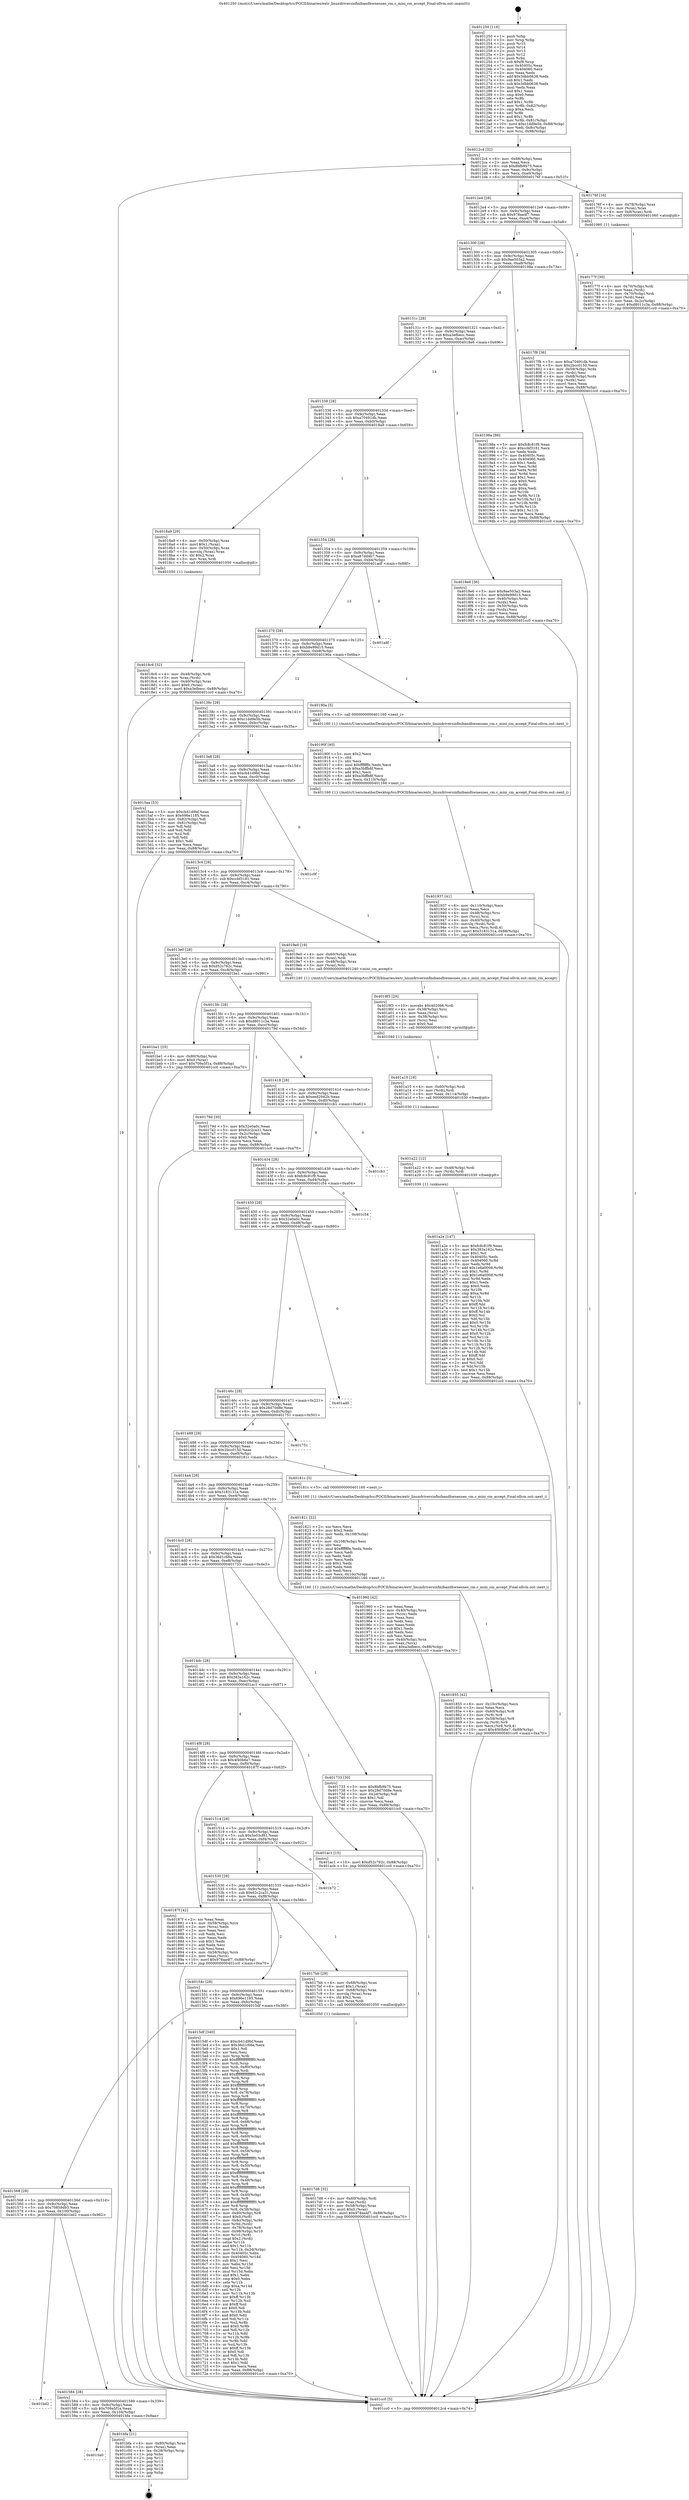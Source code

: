 digraph "0x401250" {
  label = "0x401250 (/mnt/c/Users/mathe/Desktop/tcc/POCII/binaries/extr_linuxdriversinfinibandhwnesnes_cm.c_mini_cm_accept_Final-ollvm.out::main(0))"
  labelloc = "t"
  node[shape=record]

  Entry [label="",width=0.3,height=0.3,shape=circle,fillcolor=black,style=filled]
  "0x4012c4" [label="{
     0x4012c4 [32]\l
     | [instrs]\l
     &nbsp;&nbsp;0x4012c4 \<+6\>: mov -0x88(%rbp),%eax\l
     &nbsp;&nbsp;0x4012ca \<+2\>: mov %eax,%ecx\l
     &nbsp;&nbsp;0x4012cc \<+6\>: sub $0x8bfb9b75,%ecx\l
     &nbsp;&nbsp;0x4012d2 \<+6\>: mov %eax,-0x9c(%rbp)\l
     &nbsp;&nbsp;0x4012d8 \<+6\>: mov %ecx,-0xa0(%rbp)\l
     &nbsp;&nbsp;0x4012de \<+6\>: je 000000000040176f \<main+0x51f\>\l
  }"]
  "0x40176f" [label="{
     0x40176f [16]\l
     | [instrs]\l
     &nbsp;&nbsp;0x40176f \<+4\>: mov -0x78(%rbp),%rax\l
     &nbsp;&nbsp;0x401773 \<+3\>: mov (%rax),%rax\l
     &nbsp;&nbsp;0x401776 \<+4\>: mov 0x8(%rax),%rdi\l
     &nbsp;&nbsp;0x40177a \<+5\>: call 0000000000401060 \<atoi@plt\>\l
     | [calls]\l
     &nbsp;&nbsp;0x401060 \{1\} (unknown)\l
  }"]
  "0x4012e4" [label="{
     0x4012e4 [28]\l
     | [instrs]\l
     &nbsp;&nbsp;0x4012e4 \<+5\>: jmp 00000000004012e9 \<main+0x99\>\l
     &nbsp;&nbsp;0x4012e9 \<+6\>: mov -0x9c(%rbp),%eax\l
     &nbsp;&nbsp;0x4012ef \<+5\>: sub $0x978aa4f7,%eax\l
     &nbsp;&nbsp;0x4012f4 \<+6\>: mov %eax,-0xa4(%rbp)\l
     &nbsp;&nbsp;0x4012fa \<+6\>: je 00000000004017f8 \<main+0x5a8\>\l
  }"]
  Exit [label="",width=0.3,height=0.3,shape=circle,fillcolor=black,style=filled,peripheries=2]
  "0x4017f8" [label="{
     0x4017f8 [36]\l
     | [instrs]\l
     &nbsp;&nbsp;0x4017f8 \<+5\>: mov $0xa70491db,%eax\l
     &nbsp;&nbsp;0x4017fd \<+5\>: mov $0x2bcc0150,%ecx\l
     &nbsp;&nbsp;0x401802 \<+4\>: mov -0x58(%rbp),%rdx\l
     &nbsp;&nbsp;0x401806 \<+2\>: mov (%rdx),%esi\l
     &nbsp;&nbsp;0x401808 \<+4\>: mov -0x68(%rbp),%rdx\l
     &nbsp;&nbsp;0x40180c \<+2\>: cmp (%rdx),%esi\l
     &nbsp;&nbsp;0x40180e \<+3\>: cmovl %ecx,%eax\l
     &nbsp;&nbsp;0x401811 \<+6\>: mov %eax,-0x88(%rbp)\l
     &nbsp;&nbsp;0x401817 \<+5\>: jmp 0000000000401cc0 \<main+0xa70\>\l
  }"]
  "0x401300" [label="{
     0x401300 [28]\l
     | [instrs]\l
     &nbsp;&nbsp;0x401300 \<+5\>: jmp 0000000000401305 \<main+0xb5\>\l
     &nbsp;&nbsp;0x401305 \<+6\>: mov -0x9c(%rbp),%eax\l
     &nbsp;&nbsp;0x40130b \<+5\>: sub $0x9ae503a2,%eax\l
     &nbsp;&nbsp;0x401310 \<+6\>: mov %eax,-0xa8(%rbp)\l
     &nbsp;&nbsp;0x401316 \<+6\>: je 000000000040198a \<main+0x73a\>\l
  }"]
  "0x4015a0" [label="{
     0x4015a0\l
  }", style=dashed]
  "0x40198a" [label="{
     0x40198a [86]\l
     | [instrs]\l
     &nbsp;&nbsp;0x40198a \<+5\>: mov $0xfc8c81f9,%eax\l
     &nbsp;&nbsp;0x40198f \<+5\>: mov $0xccbf3181,%ecx\l
     &nbsp;&nbsp;0x401994 \<+2\>: xor %edx,%edx\l
     &nbsp;&nbsp;0x401996 \<+7\>: mov 0x40405c,%esi\l
     &nbsp;&nbsp;0x40199d \<+7\>: mov 0x404060,%edi\l
     &nbsp;&nbsp;0x4019a4 \<+3\>: sub $0x1,%edx\l
     &nbsp;&nbsp;0x4019a7 \<+3\>: mov %esi,%r8d\l
     &nbsp;&nbsp;0x4019aa \<+3\>: add %edx,%r8d\l
     &nbsp;&nbsp;0x4019ad \<+4\>: imul %r8d,%esi\l
     &nbsp;&nbsp;0x4019b1 \<+3\>: and $0x1,%esi\l
     &nbsp;&nbsp;0x4019b4 \<+3\>: cmp $0x0,%esi\l
     &nbsp;&nbsp;0x4019b7 \<+4\>: sete %r9b\l
     &nbsp;&nbsp;0x4019bb \<+3\>: cmp $0xa,%edi\l
     &nbsp;&nbsp;0x4019be \<+4\>: setl %r10b\l
     &nbsp;&nbsp;0x4019c2 \<+3\>: mov %r9b,%r11b\l
     &nbsp;&nbsp;0x4019c5 \<+3\>: and %r10b,%r11b\l
     &nbsp;&nbsp;0x4019c8 \<+3\>: xor %r10b,%r9b\l
     &nbsp;&nbsp;0x4019cb \<+3\>: or %r9b,%r11b\l
     &nbsp;&nbsp;0x4019ce \<+4\>: test $0x1,%r11b\l
     &nbsp;&nbsp;0x4019d2 \<+3\>: cmovne %ecx,%eax\l
     &nbsp;&nbsp;0x4019d5 \<+6\>: mov %eax,-0x88(%rbp)\l
     &nbsp;&nbsp;0x4019db \<+5\>: jmp 0000000000401cc0 \<main+0xa70\>\l
  }"]
  "0x40131c" [label="{
     0x40131c [28]\l
     | [instrs]\l
     &nbsp;&nbsp;0x40131c \<+5\>: jmp 0000000000401321 \<main+0xd1\>\l
     &nbsp;&nbsp;0x401321 \<+6\>: mov -0x9c(%rbp),%eax\l
     &nbsp;&nbsp;0x401327 \<+5\>: sub $0xa3efbecc,%eax\l
     &nbsp;&nbsp;0x40132c \<+6\>: mov %eax,-0xac(%rbp)\l
     &nbsp;&nbsp;0x401332 \<+6\>: je 00000000004018e6 \<main+0x696\>\l
  }"]
  "0x401bfa" [label="{
     0x401bfa [21]\l
     | [instrs]\l
     &nbsp;&nbsp;0x401bfa \<+4\>: mov -0x80(%rbp),%rax\l
     &nbsp;&nbsp;0x401bfe \<+2\>: mov (%rax),%eax\l
     &nbsp;&nbsp;0x401c00 \<+4\>: lea -0x28(%rbp),%rsp\l
     &nbsp;&nbsp;0x401c04 \<+1\>: pop %rbx\l
     &nbsp;&nbsp;0x401c05 \<+2\>: pop %r12\l
     &nbsp;&nbsp;0x401c07 \<+2\>: pop %r13\l
     &nbsp;&nbsp;0x401c09 \<+2\>: pop %r14\l
     &nbsp;&nbsp;0x401c0b \<+2\>: pop %r15\l
     &nbsp;&nbsp;0x401c0d \<+1\>: pop %rbp\l
     &nbsp;&nbsp;0x401c0e \<+1\>: ret\l
  }"]
  "0x4018e6" [label="{
     0x4018e6 [36]\l
     | [instrs]\l
     &nbsp;&nbsp;0x4018e6 \<+5\>: mov $0x9ae503a2,%eax\l
     &nbsp;&nbsp;0x4018eb \<+5\>: mov $0xb9e99d15,%ecx\l
     &nbsp;&nbsp;0x4018f0 \<+4\>: mov -0x40(%rbp),%rdx\l
     &nbsp;&nbsp;0x4018f4 \<+2\>: mov (%rdx),%esi\l
     &nbsp;&nbsp;0x4018f6 \<+4\>: mov -0x50(%rbp),%rdx\l
     &nbsp;&nbsp;0x4018fa \<+2\>: cmp (%rdx),%esi\l
     &nbsp;&nbsp;0x4018fc \<+3\>: cmovl %ecx,%eax\l
     &nbsp;&nbsp;0x4018ff \<+6\>: mov %eax,-0x88(%rbp)\l
     &nbsp;&nbsp;0x401905 \<+5\>: jmp 0000000000401cc0 \<main+0xa70\>\l
  }"]
  "0x401338" [label="{
     0x401338 [28]\l
     | [instrs]\l
     &nbsp;&nbsp;0x401338 \<+5\>: jmp 000000000040133d \<main+0xed\>\l
     &nbsp;&nbsp;0x40133d \<+6\>: mov -0x9c(%rbp),%eax\l
     &nbsp;&nbsp;0x401343 \<+5\>: sub $0xa70491db,%eax\l
     &nbsp;&nbsp;0x401348 \<+6\>: mov %eax,-0xb0(%rbp)\l
     &nbsp;&nbsp;0x40134e \<+6\>: je 00000000004018a9 \<main+0x659\>\l
  }"]
  "0x401584" [label="{
     0x401584 [28]\l
     | [instrs]\l
     &nbsp;&nbsp;0x401584 \<+5\>: jmp 0000000000401589 \<main+0x339\>\l
     &nbsp;&nbsp;0x401589 \<+6\>: mov -0x9c(%rbp),%eax\l
     &nbsp;&nbsp;0x40158f \<+5\>: sub $0x709a5f1a,%eax\l
     &nbsp;&nbsp;0x401594 \<+6\>: mov %eax,-0x104(%rbp)\l
     &nbsp;&nbsp;0x40159a \<+6\>: je 0000000000401bfa \<main+0x9aa\>\l
  }"]
  "0x4018a9" [label="{
     0x4018a9 [29]\l
     | [instrs]\l
     &nbsp;&nbsp;0x4018a9 \<+4\>: mov -0x50(%rbp),%rax\l
     &nbsp;&nbsp;0x4018ad \<+6\>: movl $0x1,(%rax)\l
     &nbsp;&nbsp;0x4018b3 \<+4\>: mov -0x50(%rbp),%rax\l
     &nbsp;&nbsp;0x4018b7 \<+3\>: movslq (%rax),%rax\l
     &nbsp;&nbsp;0x4018ba \<+4\>: shl $0x2,%rax\l
     &nbsp;&nbsp;0x4018be \<+3\>: mov %rax,%rdi\l
     &nbsp;&nbsp;0x4018c1 \<+5\>: call 0000000000401050 \<malloc@plt\>\l
     | [calls]\l
     &nbsp;&nbsp;0x401050 \{1\} (unknown)\l
  }"]
  "0x401354" [label="{
     0x401354 [28]\l
     | [instrs]\l
     &nbsp;&nbsp;0x401354 \<+5\>: jmp 0000000000401359 \<main+0x109\>\l
     &nbsp;&nbsp;0x401359 \<+6\>: mov -0x9c(%rbp),%eax\l
     &nbsp;&nbsp;0x40135f \<+5\>: sub $0xa87dd4b7,%eax\l
     &nbsp;&nbsp;0x401364 \<+6\>: mov %eax,-0xb4(%rbp)\l
     &nbsp;&nbsp;0x40136a \<+6\>: je 0000000000401adf \<main+0x88f\>\l
  }"]
  "0x401bd2" [label="{
     0x401bd2\l
  }", style=dashed]
  "0x401adf" [label="{
     0x401adf\l
  }", style=dashed]
  "0x401370" [label="{
     0x401370 [28]\l
     | [instrs]\l
     &nbsp;&nbsp;0x401370 \<+5\>: jmp 0000000000401375 \<main+0x125\>\l
     &nbsp;&nbsp;0x401375 \<+6\>: mov -0x9c(%rbp),%eax\l
     &nbsp;&nbsp;0x40137b \<+5\>: sub $0xb9e99d15,%eax\l
     &nbsp;&nbsp;0x401380 \<+6\>: mov %eax,-0xb8(%rbp)\l
     &nbsp;&nbsp;0x401386 \<+6\>: je 000000000040190a \<main+0x6ba\>\l
  }"]
  "0x401a2e" [label="{
     0x401a2e [147]\l
     | [instrs]\l
     &nbsp;&nbsp;0x401a2e \<+5\>: mov $0xfc8c81f9,%eax\l
     &nbsp;&nbsp;0x401a33 \<+5\>: mov $0x383a162c,%esi\l
     &nbsp;&nbsp;0x401a38 \<+2\>: mov $0x1,%cl\l
     &nbsp;&nbsp;0x401a3a \<+7\>: mov 0x40405c,%edx\l
     &nbsp;&nbsp;0x401a41 \<+8\>: mov 0x404060,%r8d\l
     &nbsp;&nbsp;0x401a49 \<+3\>: mov %edx,%r9d\l
     &nbsp;&nbsp;0x401a4c \<+7\>: add $0x1e6a0008,%r9d\l
     &nbsp;&nbsp;0x401a53 \<+4\>: sub $0x1,%r9d\l
     &nbsp;&nbsp;0x401a57 \<+7\>: sub $0x1e6a0008,%r9d\l
     &nbsp;&nbsp;0x401a5e \<+4\>: imul %r9d,%edx\l
     &nbsp;&nbsp;0x401a62 \<+3\>: and $0x1,%edx\l
     &nbsp;&nbsp;0x401a65 \<+3\>: cmp $0x0,%edx\l
     &nbsp;&nbsp;0x401a68 \<+4\>: sete %r10b\l
     &nbsp;&nbsp;0x401a6c \<+4\>: cmp $0xa,%r8d\l
     &nbsp;&nbsp;0x401a70 \<+4\>: setl %r11b\l
     &nbsp;&nbsp;0x401a74 \<+3\>: mov %r10b,%bl\l
     &nbsp;&nbsp;0x401a77 \<+3\>: xor $0xff,%bl\l
     &nbsp;&nbsp;0x401a7a \<+3\>: mov %r11b,%r14b\l
     &nbsp;&nbsp;0x401a7d \<+4\>: xor $0xff,%r14b\l
     &nbsp;&nbsp;0x401a81 \<+3\>: xor $0x0,%cl\l
     &nbsp;&nbsp;0x401a84 \<+3\>: mov %bl,%r15b\l
     &nbsp;&nbsp;0x401a87 \<+4\>: and $0x0,%r15b\l
     &nbsp;&nbsp;0x401a8b \<+3\>: and %cl,%r10b\l
     &nbsp;&nbsp;0x401a8e \<+3\>: mov %r14b,%r12b\l
     &nbsp;&nbsp;0x401a91 \<+4\>: and $0x0,%r12b\l
     &nbsp;&nbsp;0x401a95 \<+3\>: and %cl,%r11b\l
     &nbsp;&nbsp;0x401a98 \<+3\>: or %r10b,%r15b\l
     &nbsp;&nbsp;0x401a9b \<+3\>: or %r11b,%r12b\l
     &nbsp;&nbsp;0x401a9e \<+3\>: xor %r12b,%r15b\l
     &nbsp;&nbsp;0x401aa1 \<+3\>: or %r14b,%bl\l
     &nbsp;&nbsp;0x401aa4 \<+3\>: xor $0xff,%bl\l
     &nbsp;&nbsp;0x401aa7 \<+3\>: or $0x0,%cl\l
     &nbsp;&nbsp;0x401aaa \<+2\>: and %cl,%bl\l
     &nbsp;&nbsp;0x401aac \<+3\>: or %bl,%r15b\l
     &nbsp;&nbsp;0x401aaf \<+4\>: test $0x1,%r15b\l
     &nbsp;&nbsp;0x401ab3 \<+3\>: cmovne %esi,%eax\l
     &nbsp;&nbsp;0x401ab6 \<+6\>: mov %eax,-0x88(%rbp)\l
     &nbsp;&nbsp;0x401abc \<+5\>: jmp 0000000000401cc0 \<main+0xa70\>\l
  }"]
  "0x40190a" [label="{
     0x40190a [5]\l
     | [instrs]\l
     &nbsp;&nbsp;0x40190a \<+5\>: call 0000000000401160 \<next_i\>\l
     | [calls]\l
     &nbsp;&nbsp;0x401160 \{1\} (/mnt/c/Users/mathe/Desktop/tcc/POCII/binaries/extr_linuxdriversinfinibandhwnesnes_cm.c_mini_cm_accept_Final-ollvm.out::next_i)\l
  }"]
  "0x40138c" [label="{
     0x40138c [28]\l
     | [instrs]\l
     &nbsp;&nbsp;0x40138c \<+5\>: jmp 0000000000401391 \<main+0x141\>\l
     &nbsp;&nbsp;0x401391 \<+6\>: mov -0x9c(%rbp),%eax\l
     &nbsp;&nbsp;0x401397 \<+5\>: sub $0xc1dd9e5b,%eax\l
     &nbsp;&nbsp;0x40139c \<+6\>: mov %eax,-0xbc(%rbp)\l
     &nbsp;&nbsp;0x4013a2 \<+6\>: je 00000000004015aa \<main+0x35a\>\l
  }"]
  "0x401a22" [label="{
     0x401a22 [12]\l
     | [instrs]\l
     &nbsp;&nbsp;0x401a22 \<+4\>: mov -0x48(%rbp),%rdi\l
     &nbsp;&nbsp;0x401a26 \<+3\>: mov (%rdi),%rdi\l
     &nbsp;&nbsp;0x401a29 \<+5\>: call 0000000000401030 \<free@plt\>\l
     | [calls]\l
     &nbsp;&nbsp;0x401030 \{1\} (unknown)\l
  }"]
  "0x4015aa" [label="{
     0x4015aa [53]\l
     | [instrs]\l
     &nbsp;&nbsp;0x4015aa \<+5\>: mov $0xcb41d9bf,%eax\l
     &nbsp;&nbsp;0x4015af \<+5\>: mov $0x696e1185,%ecx\l
     &nbsp;&nbsp;0x4015b4 \<+6\>: mov -0x82(%rbp),%dl\l
     &nbsp;&nbsp;0x4015ba \<+7\>: mov -0x81(%rbp),%sil\l
     &nbsp;&nbsp;0x4015c1 \<+3\>: mov %dl,%dil\l
     &nbsp;&nbsp;0x4015c4 \<+3\>: and %sil,%dil\l
     &nbsp;&nbsp;0x4015c7 \<+3\>: xor %sil,%dl\l
     &nbsp;&nbsp;0x4015ca \<+3\>: or %dl,%dil\l
     &nbsp;&nbsp;0x4015cd \<+4\>: test $0x1,%dil\l
     &nbsp;&nbsp;0x4015d1 \<+3\>: cmovne %ecx,%eax\l
     &nbsp;&nbsp;0x4015d4 \<+6\>: mov %eax,-0x88(%rbp)\l
     &nbsp;&nbsp;0x4015da \<+5\>: jmp 0000000000401cc0 \<main+0xa70\>\l
  }"]
  "0x4013a8" [label="{
     0x4013a8 [28]\l
     | [instrs]\l
     &nbsp;&nbsp;0x4013a8 \<+5\>: jmp 00000000004013ad \<main+0x15d\>\l
     &nbsp;&nbsp;0x4013ad \<+6\>: mov -0x9c(%rbp),%eax\l
     &nbsp;&nbsp;0x4013b3 \<+5\>: sub $0xcb41d9bf,%eax\l
     &nbsp;&nbsp;0x4013b8 \<+6\>: mov %eax,-0xc0(%rbp)\l
     &nbsp;&nbsp;0x4013be \<+6\>: je 0000000000401c0f \<main+0x9bf\>\l
  }"]
  "0x401cc0" [label="{
     0x401cc0 [5]\l
     | [instrs]\l
     &nbsp;&nbsp;0x401cc0 \<+5\>: jmp 00000000004012c4 \<main+0x74\>\l
  }"]
  "0x401250" [label="{
     0x401250 [116]\l
     | [instrs]\l
     &nbsp;&nbsp;0x401250 \<+1\>: push %rbp\l
     &nbsp;&nbsp;0x401251 \<+3\>: mov %rsp,%rbp\l
     &nbsp;&nbsp;0x401254 \<+2\>: push %r15\l
     &nbsp;&nbsp;0x401256 \<+2\>: push %r14\l
     &nbsp;&nbsp;0x401258 \<+2\>: push %r13\l
     &nbsp;&nbsp;0x40125a \<+2\>: push %r12\l
     &nbsp;&nbsp;0x40125c \<+1\>: push %rbx\l
     &nbsp;&nbsp;0x40125d \<+7\>: sub $0xf8,%rsp\l
     &nbsp;&nbsp;0x401264 \<+7\>: mov 0x40405c,%eax\l
     &nbsp;&nbsp;0x40126b \<+7\>: mov 0x404060,%ecx\l
     &nbsp;&nbsp;0x401272 \<+2\>: mov %eax,%edx\l
     &nbsp;&nbsp;0x401274 \<+6\>: add $0x3dbb0638,%edx\l
     &nbsp;&nbsp;0x40127a \<+3\>: sub $0x1,%edx\l
     &nbsp;&nbsp;0x40127d \<+6\>: sub $0x3dbb0638,%edx\l
     &nbsp;&nbsp;0x401283 \<+3\>: imul %edx,%eax\l
     &nbsp;&nbsp;0x401286 \<+3\>: and $0x1,%eax\l
     &nbsp;&nbsp;0x401289 \<+3\>: cmp $0x0,%eax\l
     &nbsp;&nbsp;0x40128c \<+4\>: sete %r8b\l
     &nbsp;&nbsp;0x401290 \<+4\>: and $0x1,%r8b\l
     &nbsp;&nbsp;0x401294 \<+7\>: mov %r8b,-0x82(%rbp)\l
     &nbsp;&nbsp;0x40129b \<+3\>: cmp $0xa,%ecx\l
     &nbsp;&nbsp;0x40129e \<+4\>: setl %r8b\l
     &nbsp;&nbsp;0x4012a2 \<+4\>: and $0x1,%r8b\l
     &nbsp;&nbsp;0x4012a6 \<+7\>: mov %r8b,-0x81(%rbp)\l
     &nbsp;&nbsp;0x4012ad \<+10\>: movl $0xc1dd9e5b,-0x88(%rbp)\l
     &nbsp;&nbsp;0x4012b7 \<+6\>: mov %edi,-0x8c(%rbp)\l
     &nbsp;&nbsp;0x4012bd \<+7\>: mov %rsi,-0x98(%rbp)\l
  }"]
  "0x401a10" [label="{
     0x401a10 [18]\l
     | [instrs]\l
     &nbsp;&nbsp;0x401a10 \<+4\>: mov -0x60(%rbp),%rdi\l
     &nbsp;&nbsp;0x401a14 \<+3\>: mov (%rdi),%rdi\l
     &nbsp;&nbsp;0x401a17 \<+6\>: mov %eax,-0x114(%rbp)\l
     &nbsp;&nbsp;0x401a1d \<+5\>: call 0000000000401030 \<free@plt\>\l
     | [calls]\l
     &nbsp;&nbsp;0x401030 \{1\} (unknown)\l
  }"]
  "0x401c0f" [label="{
     0x401c0f\l
  }", style=dashed]
  "0x4013c4" [label="{
     0x4013c4 [28]\l
     | [instrs]\l
     &nbsp;&nbsp;0x4013c4 \<+5\>: jmp 00000000004013c9 \<main+0x179\>\l
     &nbsp;&nbsp;0x4013c9 \<+6\>: mov -0x9c(%rbp),%eax\l
     &nbsp;&nbsp;0x4013cf \<+5\>: sub $0xccbf3181,%eax\l
     &nbsp;&nbsp;0x4013d4 \<+6\>: mov %eax,-0xc4(%rbp)\l
     &nbsp;&nbsp;0x4013da \<+6\>: je 00000000004019e0 \<main+0x790\>\l
  }"]
  "0x4019f3" [label="{
     0x4019f3 [29]\l
     | [instrs]\l
     &nbsp;&nbsp;0x4019f3 \<+10\>: movabs $0x4020b6,%rdi\l
     &nbsp;&nbsp;0x4019fd \<+4\>: mov -0x38(%rbp),%rsi\l
     &nbsp;&nbsp;0x401a01 \<+2\>: mov %eax,(%rsi)\l
     &nbsp;&nbsp;0x401a03 \<+4\>: mov -0x38(%rbp),%rsi\l
     &nbsp;&nbsp;0x401a07 \<+2\>: mov (%rsi),%esi\l
     &nbsp;&nbsp;0x401a09 \<+2\>: mov $0x0,%al\l
     &nbsp;&nbsp;0x401a0b \<+5\>: call 0000000000401040 \<printf@plt\>\l
     | [calls]\l
     &nbsp;&nbsp;0x401040 \{1\} (unknown)\l
  }"]
  "0x4019e0" [label="{
     0x4019e0 [19]\l
     | [instrs]\l
     &nbsp;&nbsp;0x4019e0 \<+4\>: mov -0x60(%rbp),%rax\l
     &nbsp;&nbsp;0x4019e4 \<+3\>: mov (%rax),%rdi\l
     &nbsp;&nbsp;0x4019e7 \<+4\>: mov -0x48(%rbp),%rax\l
     &nbsp;&nbsp;0x4019eb \<+3\>: mov (%rax),%rsi\l
     &nbsp;&nbsp;0x4019ee \<+5\>: call 0000000000401240 \<mini_cm_accept\>\l
     | [calls]\l
     &nbsp;&nbsp;0x401240 \{1\} (/mnt/c/Users/mathe/Desktop/tcc/POCII/binaries/extr_linuxdriversinfinibandhwnesnes_cm.c_mini_cm_accept_Final-ollvm.out::mini_cm_accept)\l
  }"]
  "0x4013e0" [label="{
     0x4013e0 [28]\l
     | [instrs]\l
     &nbsp;&nbsp;0x4013e0 \<+5\>: jmp 00000000004013e5 \<main+0x195\>\l
     &nbsp;&nbsp;0x4013e5 \<+6\>: mov -0x9c(%rbp),%eax\l
     &nbsp;&nbsp;0x4013eb \<+5\>: sub $0xd52c762c,%eax\l
     &nbsp;&nbsp;0x4013f0 \<+6\>: mov %eax,-0xc8(%rbp)\l
     &nbsp;&nbsp;0x4013f6 \<+6\>: je 0000000000401be1 \<main+0x991\>\l
  }"]
  "0x401937" [label="{
     0x401937 [41]\l
     | [instrs]\l
     &nbsp;&nbsp;0x401937 \<+6\>: mov -0x110(%rbp),%ecx\l
     &nbsp;&nbsp;0x40193d \<+3\>: imul %eax,%ecx\l
     &nbsp;&nbsp;0x401940 \<+4\>: mov -0x48(%rbp),%rsi\l
     &nbsp;&nbsp;0x401944 \<+3\>: mov (%rsi),%rsi\l
     &nbsp;&nbsp;0x401947 \<+4\>: mov -0x40(%rbp),%rdi\l
     &nbsp;&nbsp;0x40194b \<+3\>: movslq (%rdi),%rdi\l
     &nbsp;&nbsp;0x40194e \<+3\>: mov %ecx,(%rsi,%rdi,4)\l
     &nbsp;&nbsp;0x401951 \<+10\>: movl $0x3183131a,-0x88(%rbp)\l
     &nbsp;&nbsp;0x40195b \<+5\>: jmp 0000000000401cc0 \<main+0xa70\>\l
  }"]
  "0x401be1" [label="{
     0x401be1 [25]\l
     | [instrs]\l
     &nbsp;&nbsp;0x401be1 \<+4\>: mov -0x80(%rbp),%rax\l
     &nbsp;&nbsp;0x401be5 \<+6\>: movl $0x0,(%rax)\l
     &nbsp;&nbsp;0x401beb \<+10\>: movl $0x709a5f1a,-0x88(%rbp)\l
     &nbsp;&nbsp;0x401bf5 \<+5\>: jmp 0000000000401cc0 \<main+0xa70\>\l
  }"]
  "0x4013fc" [label="{
     0x4013fc [28]\l
     | [instrs]\l
     &nbsp;&nbsp;0x4013fc \<+5\>: jmp 0000000000401401 \<main+0x1b1\>\l
     &nbsp;&nbsp;0x401401 \<+6\>: mov -0x9c(%rbp),%eax\l
     &nbsp;&nbsp;0x401407 \<+5\>: sub $0xd8011c3a,%eax\l
     &nbsp;&nbsp;0x40140c \<+6\>: mov %eax,-0xcc(%rbp)\l
     &nbsp;&nbsp;0x401412 \<+6\>: je 000000000040179d \<main+0x54d\>\l
  }"]
  "0x40190f" [label="{
     0x40190f [40]\l
     | [instrs]\l
     &nbsp;&nbsp;0x40190f \<+5\>: mov $0x2,%ecx\l
     &nbsp;&nbsp;0x401914 \<+1\>: cltd\l
     &nbsp;&nbsp;0x401915 \<+2\>: idiv %ecx\l
     &nbsp;&nbsp;0x401917 \<+6\>: imul $0xfffffffe,%edx,%ecx\l
     &nbsp;&nbsp;0x40191d \<+6\>: sub $0xa3bffb8f,%ecx\l
     &nbsp;&nbsp;0x401923 \<+3\>: add $0x1,%ecx\l
     &nbsp;&nbsp;0x401926 \<+6\>: add $0xa3bffb8f,%ecx\l
     &nbsp;&nbsp;0x40192c \<+6\>: mov %ecx,-0x110(%rbp)\l
     &nbsp;&nbsp;0x401932 \<+5\>: call 0000000000401160 \<next_i\>\l
     | [calls]\l
     &nbsp;&nbsp;0x401160 \{1\} (/mnt/c/Users/mathe/Desktop/tcc/POCII/binaries/extr_linuxdriversinfinibandhwnesnes_cm.c_mini_cm_accept_Final-ollvm.out::next_i)\l
  }"]
  "0x40179d" [label="{
     0x40179d [30]\l
     | [instrs]\l
     &nbsp;&nbsp;0x40179d \<+5\>: mov $0x32e0a0c,%eax\l
     &nbsp;&nbsp;0x4017a2 \<+5\>: mov $0x62c2ca31,%ecx\l
     &nbsp;&nbsp;0x4017a7 \<+3\>: mov -0x2c(%rbp),%edx\l
     &nbsp;&nbsp;0x4017aa \<+3\>: cmp $0x0,%edx\l
     &nbsp;&nbsp;0x4017ad \<+3\>: cmove %ecx,%eax\l
     &nbsp;&nbsp;0x4017b0 \<+6\>: mov %eax,-0x88(%rbp)\l
     &nbsp;&nbsp;0x4017b6 \<+5\>: jmp 0000000000401cc0 \<main+0xa70\>\l
  }"]
  "0x401418" [label="{
     0x401418 [28]\l
     | [instrs]\l
     &nbsp;&nbsp;0x401418 \<+5\>: jmp 000000000040141d \<main+0x1cd\>\l
     &nbsp;&nbsp;0x40141d \<+6\>: mov -0x9c(%rbp),%eax\l
     &nbsp;&nbsp;0x401423 \<+5\>: sub $0xeed2942b,%eax\l
     &nbsp;&nbsp;0x401428 \<+6\>: mov %eax,-0xd0(%rbp)\l
     &nbsp;&nbsp;0x40142e \<+6\>: je 0000000000401cb1 \<main+0xa61\>\l
  }"]
  "0x4018c6" [label="{
     0x4018c6 [32]\l
     | [instrs]\l
     &nbsp;&nbsp;0x4018c6 \<+4\>: mov -0x48(%rbp),%rdi\l
     &nbsp;&nbsp;0x4018ca \<+3\>: mov %rax,(%rdi)\l
     &nbsp;&nbsp;0x4018cd \<+4\>: mov -0x40(%rbp),%rax\l
     &nbsp;&nbsp;0x4018d1 \<+6\>: movl $0x0,(%rax)\l
     &nbsp;&nbsp;0x4018d7 \<+10\>: movl $0xa3efbecc,-0x88(%rbp)\l
     &nbsp;&nbsp;0x4018e1 \<+5\>: jmp 0000000000401cc0 \<main+0xa70\>\l
  }"]
  "0x401cb1" [label="{
     0x401cb1\l
  }", style=dashed]
  "0x401434" [label="{
     0x401434 [28]\l
     | [instrs]\l
     &nbsp;&nbsp;0x401434 \<+5\>: jmp 0000000000401439 \<main+0x1e9\>\l
     &nbsp;&nbsp;0x401439 \<+6\>: mov -0x9c(%rbp),%eax\l
     &nbsp;&nbsp;0x40143f \<+5\>: sub $0xfc8c81f9,%eax\l
     &nbsp;&nbsp;0x401444 \<+6\>: mov %eax,-0xd4(%rbp)\l
     &nbsp;&nbsp;0x40144a \<+6\>: je 0000000000401c54 \<main+0xa04\>\l
  }"]
  "0x401855" [label="{
     0x401855 [42]\l
     | [instrs]\l
     &nbsp;&nbsp;0x401855 \<+6\>: mov -0x10c(%rbp),%ecx\l
     &nbsp;&nbsp;0x40185b \<+3\>: imul %eax,%ecx\l
     &nbsp;&nbsp;0x40185e \<+4\>: mov -0x60(%rbp),%r8\l
     &nbsp;&nbsp;0x401862 \<+3\>: mov (%r8),%r8\l
     &nbsp;&nbsp;0x401865 \<+4\>: mov -0x58(%rbp),%r9\l
     &nbsp;&nbsp;0x401869 \<+3\>: movslq (%r9),%r9\l
     &nbsp;&nbsp;0x40186c \<+4\>: mov %ecx,(%r8,%r9,4)\l
     &nbsp;&nbsp;0x401870 \<+10\>: movl $0x4f40b6e7,-0x88(%rbp)\l
     &nbsp;&nbsp;0x40187a \<+5\>: jmp 0000000000401cc0 \<main+0xa70\>\l
  }"]
  "0x401c54" [label="{
     0x401c54\l
  }", style=dashed]
  "0x401450" [label="{
     0x401450 [28]\l
     | [instrs]\l
     &nbsp;&nbsp;0x401450 \<+5\>: jmp 0000000000401455 \<main+0x205\>\l
     &nbsp;&nbsp;0x401455 \<+6\>: mov -0x9c(%rbp),%eax\l
     &nbsp;&nbsp;0x40145b \<+5\>: sub $0x32e0a0c,%eax\l
     &nbsp;&nbsp;0x401460 \<+6\>: mov %eax,-0xd8(%rbp)\l
     &nbsp;&nbsp;0x401466 \<+6\>: je 0000000000401ad0 \<main+0x880\>\l
  }"]
  "0x401821" [label="{
     0x401821 [52]\l
     | [instrs]\l
     &nbsp;&nbsp;0x401821 \<+2\>: xor %ecx,%ecx\l
     &nbsp;&nbsp;0x401823 \<+5\>: mov $0x2,%edx\l
     &nbsp;&nbsp;0x401828 \<+6\>: mov %edx,-0x108(%rbp)\l
     &nbsp;&nbsp;0x40182e \<+1\>: cltd\l
     &nbsp;&nbsp;0x40182f \<+6\>: mov -0x108(%rbp),%esi\l
     &nbsp;&nbsp;0x401835 \<+2\>: idiv %esi\l
     &nbsp;&nbsp;0x401837 \<+6\>: imul $0xfffffffe,%edx,%edx\l
     &nbsp;&nbsp;0x40183d \<+2\>: mov %ecx,%edi\l
     &nbsp;&nbsp;0x40183f \<+2\>: sub %edx,%edi\l
     &nbsp;&nbsp;0x401841 \<+2\>: mov %ecx,%edx\l
     &nbsp;&nbsp;0x401843 \<+3\>: sub $0x1,%edx\l
     &nbsp;&nbsp;0x401846 \<+2\>: add %edx,%edi\l
     &nbsp;&nbsp;0x401848 \<+2\>: sub %edi,%ecx\l
     &nbsp;&nbsp;0x40184a \<+6\>: mov %ecx,-0x10c(%rbp)\l
     &nbsp;&nbsp;0x401850 \<+5\>: call 0000000000401160 \<next_i\>\l
     | [calls]\l
     &nbsp;&nbsp;0x401160 \{1\} (/mnt/c/Users/mathe/Desktop/tcc/POCII/binaries/extr_linuxdriversinfinibandhwnesnes_cm.c_mini_cm_accept_Final-ollvm.out::next_i)\l
  }"]
  "0x401ad0" [label="{
     0x401ad0\l
  }", style=dashed]
  "0x40146c" [label="{
     0x40146c [28]\l
     | [instrs]\l
     &nbsp;&nbsp;0x40146c \<+5\>: jmp 0000000000401471 \<main+0x221\>\l
     &nbsp;&nbsp;0x401471 \<+6\>: mov -0x9c(%rbp),%eax\l
     &nbsp;&nbsp;0x401477 \<+5\>: sub $0x28d70d8e,%eax\l
     &nbsp;&nbsp;0x40147c \<+6\>: mov %eax,-0xdc(%rbp)\l
     &nbsp;&nbsp;0x401482 \<+6\>: je 0000000000401751 \<main+0x501\>\l
  }"]
  "0x4017d8" [label="{
     0x4017d8 [32]\l
     | [instrs]\l
     &nbsp;&nbsp;0x4017d8 \<+4\>: mov -0x60(%rbp),%rdi\l
     &nbsp;&nbsp;0x4017dc \<+3\>: mov %rax,(%rdi)\l
     &nbsp;&nbsp;0x4017df \<+4\>: mov -0x58(%rbp),%rax\l
     &nbsp;&nbsp;0x4017e3 \<+6\>: movl $0x0,(%rax)\l
     &nbsp;&nbsp;0x4017e9 \<+10\>: movl $0x978aa4f7,-0x88(%rbp)\l
     &nbsp;&nbsp;0x4017f3 \<+5\>: jmp 0000000000401cc0 \<main+0xa70\>\l
  }"]
  "0x401751" [label="{
     0x401751\l
  }", style=dashed]
  "0x401488" [label="{
     0x401488 [28]\l
     | [instrs]\l
     &nbsp;&nbsp;0x401488 \<+5\>: jmp 000000000040148d \<main+0x23d\>\l
     &nbsp;&nbsp;0x40148d \<+6\>: mov -0x9c(%rbp),%eax\l
     &nbsp;&nbsp;0x401493 \<+5\>: sub $0x2bcc0150,%eax\l
     &nbsp;&nbsp;0x401498 \<+6\>: mov %eax,-0xe0(%rbp)\l
     &nbsp;&nbsp;0x40149e \<+6\>: je 000000000040181c \<main+0x5cc\>\l
  }"]
  "0x40177f" [label="{
     0x40177f [30]\l
     | [instrs]\l
     &nbsp;&nbsp;0x40177f \<+4\>: mov -0x70(%rbp),%rdi\l
     &nbsp;&nbsp;0x401783 \<+2\>: mov %eax,(%rdi)\l
     &nbsp;&nbsp;0x401785 \<+4\>: mov -0x70(%rbp),%rdi\l
     &nbsp;&nbsp;0x401789 \<+2\>: mov (%rdi),%eax\l
     &nbsp;&nbsp;0x40178b \<+3\>: mov %eax,-0x2c(%rbp)\l
     &nbsp;&nbsp;0x40178e \<+10\>: movl $0xd8011c3a,-0x88(%rbp)\l
     &nbsp;&nbsp;0x401798 \<+5\>: jmp 0000000000401cc0 \<main+0xa70\>\l
  }"]
  "0x40181c" [label="{
     0x40181c [5]\l
     | [instrs]\l
     &nbsp;&nbsp;0x40181c \<+5\>: call 0000000000401160 \<next_i\>\l
     | [calls]\l
     &nbsp;&nbsp;0x401160 \{1\} (/mnt/c/Users/mathe/Desktop/tcc/POCII/binaries/extr_linuxdriversinfinibandhwnesnes_cm.c_mini_cm_accept_Final-ollvm.out::next_i)\l
  }"]
  "0x4014a4" [label="{
     0x4014a4 [28]\l
     | [instrs]\l
     &nbsp;&nbsp;0x4014a4 \<+5\>: jmp 00000000004014a9 \<main+0x259\>\l
     &nbsp;&nbsp;0x4014a9 \<+6\>: mov -0x9c(%rbp),%eax\l
     &nbsp;&nbsp;0x4014af \<+5\>: sub $0x3183131a,%eax\l
     &nbsp;&nbsp;0x4014b4 \<+6\>: mov %eax,-0xe4(%rbp)\l
     &nbsp;&nbsp;0x4014ba \<+6\>: je 0000000000401960 \<main+0x710\>\l
  }"]
  "0x401568" [label="{
     0x401568 [28]\l
     | [instrs]\l
     &nbsp;&nbsp;0x401568 \<+5\>: jmp 000000000040156d \<main+0x31d\>\l
     &nbsp;&nbsp;0x40156d \<+6\>: mov -0x9c(%rbp),%eax\l
     &nbsp;&nbsp;0x401573 \<+5\>: sub $0x70859d93,%eax\l
     &nbsp;&nbsp;0x401578 \<+6\>: mov %eax,-0x100(%rbp)\l
     &nbsp;&nbsp;0x40157e \<+6\>: je 0000000000401bd2 \<main+0x982\>\l
  }"]
  "0x401960" [label="{
     0x401960 [42]\l
     | [instrs]\l
     &nbsp;&nbsp;0x401960 \<+2\>: xor %eax,%eax\l
     &nbsp;&nbsp;0x401962 \<+4\>: mov -0x40(%rbp),%rcx\l
     &nbsp;&nbsp;0x401966 \<+2\>: mov (%rcx),%edx\l
     &nbsp;&nbsp;0x401968 \<+2\>: mov %eax,%esi\l
     &nbsp;&nbsp;0x40196a \<+2\>: sub %edx,%esi\l
     &nbsp;&nbsp;0x40196c \<+2\>: mov %eax,%edx\l
     &nbsp;&nbsp;0x40196e \<+3\>: sub $0x1,%edx\l
     &nbsp;&nbsp;0x401971 \<+2\>: add %edx,%esi\l
     &nbsp;&nbsp;0x401973 \<+2\>: sub %esi,%eax\l
     &nbsp;&nbsp;0x401975 \<+4\>: mov -0x40(%rbp),%rcx\l
     &nbsp;&nbsp;0x401979 \<+2\>: mov %eax,(%rcx)\l
     &nbsp;&nbsp;0x40197b \<+10\>: movl $0xa3efbecc,-0x88(%rbp)\l
     &nbsp;&nbsp;0x401985 \<+5\>: jmp 0000000000401cc0 \<main+0xa70\>\l
  }"]
  "0x4014c0" [label="{
     0x4014c0 [28]\l
     | [instrs]\l
     &nbsp;&nbsp;0x4014c0 \<+5\>: jmp 00000000004014c5 \<main+0x275\>\l
     &nbsp;&nbsp;0x4014c5 \<+6\>: mov -0x9c(%rbp),%eax\l
     &nbsp;&nbsp;0x4014cb \<+5\>: sub $0x36d1c68a,%eax\l
     &nbsp;&nbsp;0x4014d0 \<+6\>: mov %eax,-0xe8(%rbp)\l
     &nbsp;&nbsp;0x4014d6 \<+6\>: je 0000000000401733 \<main+0x4e3\>\l
  }"]
  "0x4015df" [label="{
     0x4015df [340]\l
     | [instrs]\l
     &nbsp;&nbsp;0x4015df \<+5\>: mov $0xcb41d9bf,%eax\l
     &nbsp;&nbsp;0x4015e4 \<+5\>: mov $0x36d1c68a,%ecx\l
     &nbsp;&nbsp;0x4015e9 \<+2\>: mov $0x1,%dl\l
     &nbsp;&nbsp;0x4015eb \<+2\>: xor %esi,%esi\l
     &nbsp;&nbsp;0x4015ed \<+3\>: mov %rsp,%rdi\l
     &nbsp;&nbsp;0x4015f0 \<+4\>: add $0xfffffffffffffff0,%rdi\l
     &nbsp;&nbsp;0x4015f4 \<+3\>: mov %rdi,%rsp\l
     &nbsp;&nbsp;0x4015f7 \<+4\>: mov %rdi,-0x80(%rbp)\l
     &nbsp;&nbsp;0x4015fb \<+3\>: mov %rsp,%rdi\l
     &nbsp;&nbsp;0x4015fe \<+4\>: add $0xfffffffffffffff0,%rdi\l
     &nbsp;&nbsp;0x401602 \<+3\>: mov %rdi,%rsp\l
     &nbsp;&nbsp;0x401605 \<+3\>: mov %rsp,%r8\l
     &nbsp;&nbsp;0x401608 \<+4\>: add $0xfffffffffffffff0,%r8\l
     &nbsp;&nbsp;0x40160c \<+3\>: mov %r8,%rsp\l
     &nbsp;&nbsp;0x40160f \<+4\>: mov %r8,-0x78(%rbp)\l
     &nbsp;&nbsp;0x401613 \<+3\>: mov %rsp,%r8\l
     &nbsp;&nbsp;0x401616 \<+4\>: add $0xfffffffffffffff0,%r8\l
     &nbsp;&nbsp;0x40161a \<+3\>: mov %r8,%rsp\l
     &nbsp;&nbsp;0x40161d \<+4\>: mov %r8,-0x70(%rbp)\l
     &nbsp;&nbsp;0x401621 \<+3\>: mov %rsp,%r8\l
     &nbsp;&nbsp;0x401624 \<+4\>: add $0xfffffffffffffff0,%r8\l
     &nbsp;&nbsp;0x401628 \<+3\>: mov %r8,%rsp\l
     &nbsp;&nbsp;0x40162b \<+4\>: mov %r8,-0x68(%rbp)\l
     &nbsp;&nbsp;0x40162f \<+3\>: mov %rsp,%r8\l
     &nbsp;&nbsp;0x401632 \<+4\>: add $0xfffffffffffffff0,%r8\l
     &nbsp;&nbsp;0x401636 \<+3\>: mov %r8,%rsp\l
     &nbsp;&nbsp;0x401639 \<+4\>: mov %r8,-0x60(%rbp)\l
     &nbsp;&nbsp;0x40163d \<+3\>: mov %rsp,%r8\l
     &nbsp;&nbsp;0x401640 \<+4\>: add $0xfffffffffffffff0,%r8\l
     &nbsp;&nbsp;0x401644 \<+3\>: mov %r8,%rsp\l
     &nbsp;&nbsp;0x401647 \<+4\>: mov %r8,-0x58(%rbp)\l
     &nbsp;&nbsp;0x40164b \<+3\>: mov %rsp,%r8\l
     &nbsp;&nbsp;0x40164e \<+4\>: add $0xfffffffffffffff0,%r8\l
     &nbsp;&nbsp;0x401652 \<+3\>: mov %r8,%rsp\l
     &nbsp;&nbsp;0x401655 \<+4\>: mov %r8,-0x50(%rbp)\l
     &nbsp;&nbsp;0x401659 \<+3\>: mov %rsp,%r8\l
     &nbsp;&nbsp;0x40165c \<+4\>: add $0xfffffffffffffff0,%r8\l
     &nbsp;&nbsp;0x401660 \<+3\>: mov %r8,%rsp\l
     &nbsp;&nbsp;0x401663 \<+4\>: mov %r8,-0x48(%rbp)\l
     &nbsp;&nbsp;0x401667 \<+3\>: mov %rsp,%r8\l
     &nbsp;&nbsp;0x40166a \<+4\>: add $0xfffffffffffffff0,%r8\l
     &nbsp;&nbsp;0x40166e \<+3\>: mov %r8,%rsp\l
     &nbsp;&nbsp;0x401671 \<+4\>: mov %r8,-0x40(%rbp)\l
     &nbsp;&nbsp;0x401675 \<+3\>: mov %rsp,%r8\l
     &nbsp;&nbsp;0x401678 \<+4\>: add $0xfffffffffffffff0,%r8\l
     &nbsp;&nbsp;0x40167c \<+3\>: mov %r8,%rsp\l
     &nbsp;&nbsp;0x40167f \<+4\>: mov %r8,-0x38(%rbp)\l
     &nbsp;&nbsp;0x401683 \<+4\>: mov -0x80(%rbp),%r8\l
     &nbsp;&nbsp;0x401687 \<+7\>: movl $0x0,(%r8)\l
     &nbsp;&nbsp;0x40168e \<+7\>: mov -0x8c(%rbp),%r9d\l
     &nbsp;&nbsp;0x401695 \<+3\>: mov %r9d,(%rdi)\l
     &nbsp;&nbsp;0x401698 \<+4\>: mov -0x78(%rbp),%r8\l
     &nbsp;&nbsp;0x40169c \<+7\>: mov -0x98(%rbp),%r10\l
     &nbsp;&nbsp;0x4016a3 \<+3\>: mov %r10,(%r8)\l
     &nbsp;&nbsp;0x4016a6 \<+3\>: cmpl $0x2,(%rdi)\l
     &nbsp;&nbsp;0x4016a9 \<+4\>: setne %r11b\l
     &nbsp;&nbsp;0x4016ad \<+4\>: and $0x1,%r11b\l
     &nbsp;&nbsp;0x4016b1 \<+4\>: mov %r11b,-0x2d(%rbp)\l
     &nbsp;&nbsp;0x4016b5 \<+7\>: mov 0x40405c,%ebx\l
     &nbsp;&nbsp;0x4016bc \<+8\>: mov 0x404060,%r14d\l
     &nbsp;&nbsp;0x4016c4 \<+3\>: sub $0x1,%esi\l
     &nbsp;&nbsp;0x4016c7 \<+3\>: mov %ebx,%r15d\l
     &nbsp;&nbsp;0x4016ca \<+3\>: add %esi,%r15d\l
     &nbsp;&nbsp;0x4016cd \<+4\>: imul %r15d,%ebx\l
     &nbsp;&nbsp;0x4016d1 \<+3\>: and $0x1,%ebx\l
     &nbsp;&nbsp;0x4016d4 \<+3\>: cmp $0x0,%ebx\l
     &nbsp;&nbsp;0x4016d7 \<+4\>: sete %r11b\l
     &nbsp;&nbsp;0x4016db \<+4\>: cmp $0xa,%r14d\l
     &nbsp;&nbsp;0x4016df \<+4\>: setl %r12b\l
     &nbsp;&nbsp;0x4016e3 \<+3\>: mov %r11b,%r13b\l
     &nbsp;&nbsp;0x4016e6 \<+4\>: xor $0xff,%r13b\l
     &nbsp;&nbsp;0x4016ea \<+3\>: mov %r12b,%sil\l
     &nbsp;&nbsp;0x4016ed \<+4\>: xor $0xff,%sil\l
     &nbsp;&nbsp;0x4016f1 \<+3\>: xor $0x0,%dl\l
     &nbsp;&nbsp;0x4016f4 \<+3\>: mov %r13b,%dil\l
     &nbsp;&nbsp;0x4016f7 \<+4\>: and $0x0,%dil\l
     &nbsp;&nbsp;0x4016fb \<+3\>: and %dl,%r11b\l
     &nbsp;&nbsp;0x4016fe \<+3\>: mov %sil,%r8b\l
     &nbsp;&nbsp;0x401701 \<+4\>: and $0x0,%r8b\l
     &nbsp;&nbsp;0x401705 \<+3\>: and %dl,%r12b\l
     &nbsp;&nbsp;0x401708 \<+3\>: or %r11b,%dil\l
     &nbsp;&nbsp;0x40170b \<+3\>: or %r12b,%r8b\l
     &nbsp;&nbsp;0x40170e \<+3\>: xor %r8b,%dil\l
     &nbsp;&nbsp;0x401711 \<+3\>: or %sil,%r13b\l
     &nbsp;&nbsp;0x401714 \<+4\>: xor $0xff,%r13b\l
     &nbsp;&nbsp;0x401718 \<+3\>: or $0x0,%dl\l
     &nbsp;&nbsp;0x40171b \<+3\>: and %dl,%r13b\l
     &nbsp;&nbsp;0x40171e \<+3\>: or %r13b,%dil\l
     &nbsp;&nbsp;0x401721 \<+4\>: test $0x1,%dil\l
     &nbsp;&nbsp;0x401725 \<+3\>: cmovne %ecx,%eax\l
     &nbsp;&nbsp;0x401728 \<+6\>: mov %eax,-0x88(%rbp)\l
     &nbsp;&nbsp;0x40172e \<+5\>: jmp 0000000000401cc0 \<main+0xa70\>\l
  }"]
  "0x401733" [label="{
     0x401733 [30]\l
     | [instrs]\l
     &nbsp;&nbsp;0x401733 \<+5\>: mov $0x8bfb9b75,%eax\l
     &nbsp;&nbsp;0x401738 \<+5\>: mov $0x28d70d8e,%ecx\l
     &nbsp;&nbsp;0x40173d \<+3\>: mov -0x2d(%rbp),%dl\l
     &nbsp;&nbsp;0x401740 \<+3\>: test $0x1,%dl\l
     &nbsp;&nbsp;0x401743 \<+3\>: cmovne %ecx,%eax\l
     &nbsp;&nbsp;0x401746 \<+6\>: mov %eax,-0x88(%rbp)\l
     &nbsp;&nbsp;0x40174c \<+5\>: jmp 0000000000401cc0 \<main+0xa70\>\l
  }"]
  "0x4014dc" [label="{
     0x4014dc [28]\l
     | [instrs]\l
     &nbsp;&nbsp;0x4014dc \<+5\>: jmp 00000000004014e1 \<main+0x291\>\l
     &nbsp;&nbsp;0x4014e1 \<+6\>: mov -0x9c(%rbp),%eax\l
     &nbsp;&nbsp;0x4014e7 \<+5\>: sub $0x383a162c,%eax\l
     &nbsp;&nbsp;0x4014ec \<+6\>: mov %eax,-0xec(%rbp)\l
     &nbsp;&nbsp;0x4014f2 \<+6\>: je 0000000000401ac1 \<main+0x871\>\l
  }"]
  "0x40154c" [label="{
     0x40154c [28]\l
     | [instrs]\l
     &nbsp;&nbsp;0x40154c \<+5\>: jmp 0000000000401551 \<main+0x301\>\l
     &nbsp;&nbsp;0x401551 \<+6\>: mov -0x9c(%rbp),%eax\l
     &nbsp;&nbsp;0x401557 \<+5\>: sub $0x696e1185,%eax\l
     &nbsp;&nbsp;0x40155c \<+6\>: mov %eax,-0xfc(%rbp)\l
     &nbsp;&nbsp;0x401562 \<+6\>: je 00000000004015df \<main+0x38f\>\l
  }"]
  "0x401ac1" [label="{
     0x401ac1 [15]\l
     | [instrs]\l
     &nbsp;&nbsp;0x401ac1 \<+10\>: movl $0xd52c762c,-0x88(%rbp)\l
     &nbsp;&nbsp;0x401acb \<+5\>: jmp 0000000000401cc0 \<main+0xa70\>\l
  }"]
  "0x4014f8" [label="{
     0x4014f8 [28]\l
     | [instrs]\l
     &nbsp;&nbsp;0x4014f8 \<+5\>: jmp 00000000004014fd \<main+0x2ad\>\l
     &nbsp;&nbsp;0x4014fd \<+6\>: mov -0x9c(%rbp),%eax\l
     &nbsp;&nbsp;0x401503 \<+5\>: sub $0x4f40b6e7,%eax\l
     &nbsp;&nbsp;0x401508 \<+6\>: mov %eax,-0xf0(%rbp)\l
     &nbsp;&nbsp;0x40150e \<+6\>: je 000000000040187f \<main+0x62f\>\l
  }"]
  "0x4017bb" [label="{
     0x4017bb [29]\l
     | [instrs]\l
     &nbsp;&nbsp;0x4017bb \<+4\>: mov -0x68(%rbp),%rax\l
     &nbsp;&nbsp;0x4017bf \<+6\>: movl $0x1,(%rax)\l
     &nbsp;&nbsp;0x4017c5 \<+4\>: mov -0x68(%rbp),%rax\l
     &nbsp;&nbsp;0x4017c9 \<+3\>: movslq (%rax),%rax\l
     &nbsp;&nbsp;0x4017cc \<+4\>: shl $0x2,%rax\l
     &nbsp;&nbsp;0x4017d0 \<+3\>: mov %rax,%rdi\l
     &nbsp;&nbsp;0x4017d3 \<+5\>: call 0000000000401050 \<malloc@plt\>\l
     | [calls]\l
     &nbsp;&nbsp;0x401050 \{1\} (unknown)\l
  }"]
  "0x40187f" [label="{
     0x40187f [42]\l
     | [instrs]\l
     &nbsp;&nbsp;0x40187f \<+2\>: xor %eax,%eax\l
     &nbsp;&nbsp;0x401881 \<+4\>: mov -0x58(%rbp),%rcx\l
     &nbsp;&nbsp;0x401885 \<+2\>: mov (%rcx),%edx\l
     &nbsp;&nbsp;0x401887 \<+2\>: mov %eax,%esi\l
     &nbsp;&nbsp;0x401889 \<+2\>: sub %edx,%esi\l
     &nbsp;&nbsp;0x40188b \<+2\>: mov %eax,%edx\l
     &nbsp;&nbsp;0x40188d \<+3\>: sub $0x1,%edx\l
     &nbsp;&nbsp;0x401890 \<+2\>: add %edx,%esi\l
     &nbsp;&nbsp;0x401892 \<+2\>: sub %esi,%eax\l
     &nbsp;&nbsp;0x401894 \<+4\>: mov -0x58(%rbp),%rcx\l
     &nbsp;&nbsp;0x401898 \<+2\>: mov %eax,(%rcx)\l
     &nbsp;&nbsp;0x40189a \<+10\>: movl $0x978aa4f7,-0x88(%rbp)\l
     &nbsp;&nbsp;0x4018a4 \<+5\>: jmp 0000000000401cc0 \<main+0xa70\>\l
  }"]
  "0x401514" [label="{
     0x401514 [28]\l
     | [instrs]\l
     &nbsp;&nbsp;0x401514 \<+5\>: jmp 0000000000401519 \<main+0x2c9\>\l
     &nbsp;&nbsp;0x401519 \<+6\>: mov -0x9c(%rbp),%eax\l
     &nbsp;&nbsp;0x40151f \<+5\>: sub $0x5e03cf81,%eax\l
     &nbsp;&nbsp;0x401524 \<+6\>: mov %eax,-0xf4(%rbp)\l
     &nbsp;&nbsp;0x40152a \<+6\>: je 0000000000401b72 \<main+0x922\>\l
  }"]
  "0x401530" [label="{
     0x401530 [28]\l
     | [instrs]\l
     &nbsp;&nbsp;0x401530 \<+5\>: jmp 0000000000401535 \<main+0x2e5\>\l
     &nbsp;&nbsp;0x401535 \<+6\>: mov -0x9c(%rbp),%eax\l
     &nbsp;&nbsp;0x40153b \<+5\>: sub $0x62c2ca31,%eax\l
     &nbsp;&nbsp;0x401540 \<+6\>: mov %eax,-0xf8(%rbp)\l
     &nbsp;&nbsp;0x401546 \<+6\>: je 00000000004017bb \<main+0x56b\>\l
  }"]
  "0x401b72" [label="{
     0x401b72\l
  }", style=dashed]
  Entry -> "0x401250" [label=" 1"]
  "0x4012c4" -> "0x40176f" [label=" 1"]
  "0x4012c4" -> "0x4012e4" [label=" 19"]
  "0x401bfa" -> Exit [label=" 1"]
  "0x4012e4" -> "0x4017f8" [label=" 2"]
  "0x4012e4" -> "0x401300" [label=" 17"]
  "0x401584" -> "0x4015a0" [label=" 0"]
  "0x401300" -> "0x40198a" [label=" 1"]
  "0x401300" -> "0x40131c" [label=" 16"]
  "0x401584" -> "0x401bfa" [label=" 1"]
  "0x40131c" -> "0x4018e6" [label=" 2"]
  "0x40131c" -> "0x401338" [label=" 14"]
  "0x401568" -> "0x401584" [label=" 1"]
  "0x401338" -> "0x4018a9" [label=" 1"]
  "0x401338" -> "0x401354" [label=" 13"]
  "0x401568" -> "0x401bd2" [label=" 0"]
  "0x401354" -> "0x401adf" [label=" 0"]
  "0x401354" -> "0x401370" [label=" 13"]
  "0x401be1" -> "0x401cc0" [label=" 1"]
  "0x401370" -> "0x40190a" [label=" 1"]
  "0x401370" -> "0x40138c" [label=" 12"]
  "0x401ac1" -> "0x401cc0" [label=" 1"]
  "0x40138c" -> "0x4015aa" [label=" 1"]
  "0x40138c" -> "0x4013a8" [label=" 11"]
  "0x4015aa" -> "0x401cc0" [label=" 1"]
  "0x401250" -> "0x4012c4" [label=" 1"]
  "0x401cc0" -> "0x4012c4" [label=" 19"]
  "0x401a2e" -> "0x401cc0" [label=" 1"]
  "0x4013a8" -> "0x401c0f" [label=" 0"]
  "0x4013a8" -> "0x4013c4" [label=" 11"]
  "0x401a22" -> "0x401a2e" [label=" 1"]
  "0x4013c4" -> "0x4019e0" [label=" 1"]
  "0x4013c4" -> "0x4013e0" [label=" 10"]
  "0x401a10" -> "0x401a22" [label=" 1"]
  "0x4013e0" -> "0x401be1" [label=" 1"]
  "0x4013e0" -> "0x4013fc" [label=" 9"]
  "0x4019f3" -> "0x401a10" [label=" 1"]
  "0x4013fc" -> "0x40179d" [label=" 1"]
  "0x4013fc" -> "0x401418" [label=" 8"]
  "0x4019e0" -> "0x4019f3" [label=" 1"]
  "0x401418" -> "0x401cb1" [label=" 0"]
  "0x401418" -> "0x401434" [label=" 8"]
  "0x40198a" -> "0x401cc0" [label=" 1"]
  "0x401434" -> "0x401c54" [label=" 0"]
  "0x401434" -> "0x401450" [label=" 8"]
  "0x401960" -> "0x401cc0" [label=" 1"]
  "0x401450" -> "0x401ad0" [label=" 0"]
  "0x401450" -> "0x40146c" [label=" 8"]
  "0x401937" -> "0x401cc0" [label=" 1"]
  "0x40146c" -> "0x401751" [label=" 0"]
  "0x40146c" -> "0x401488" [label=" 8"]
  "0x40190f" -> "0x401937" [label=" 1"]
  "0x401488" -> "0x40181c" [label=" 1"]
  "0x401488" -> "0x4014a4" [label=" 7"]
  "0x40190a" -> "0x40190f" [label=" 1"]
  "0x4014a4" -> "0x401960" [label=" 1"]
  "0x4014a4" -> "0x4014c0" [label=" 6"]
  "0x4018c6" -> "0x401cc0" [label=" 1"]
  "0x4014c0" -> "0x401733" [label=" 1"]
  "0x4014c0" -> "0x4014dc" [label=" 5"]
  "0x4018a9" -> "0x4018c6" [label=" 1"]
  "0x4014dc" -> "0x401ac1" [label=" 1"]
  "0x4014dc" -> "0x4014f8" [label=" 4"]
  "0x401855" -> "0x401cc0" [label=" 1"]
  "0x4014f8" -> "0x40187f" [label=" 1"]
  "0x4014f8" -> "0x401514" [label=" 3"]
  "0x401821" -> "0x401855" [label=" 1"]
  "0x401514" -> "0x401b72" [label=" 0"]
  "0x401514" -> "0x401530" [label=" 3"]
  "0x40181c" -> "0x401821" [label=" 1"]
  "0x401530" -> "0x4017bb" [label=" 1"]
  "0x401530" -> "0x40154c" [label=" 2"]
  "0x40187f" -> "0x401cc0" [label=" 1"]
  "0x40154c" -> "0x4015df" [label=" 1"]
  "0x40154c" -> "0x401568" [label=" 1"]
  "0x4018e6" -> "0x401cc0" [label=" 2"]
  "0x4015df" -> "0x401cc0" [label=" 1"]
  "0x401733" -> "0x401cc0" [label=" 1"]
  "0x40176f" -> "0x40177f" [label=" 1"]
  "0x40177f" -> "0x401cc0" [label=" 1"]
  "0x40179d" -> "0x401cc0" [label=" 1"]
  "0x4017bb" -> "0x4017d8" [label=" 1"]
  "0x4017d8" -> "0x401cc0" [label=" 1"]
  "0x4017f8" -> "0x401cc0" [label=" 2"]
}
